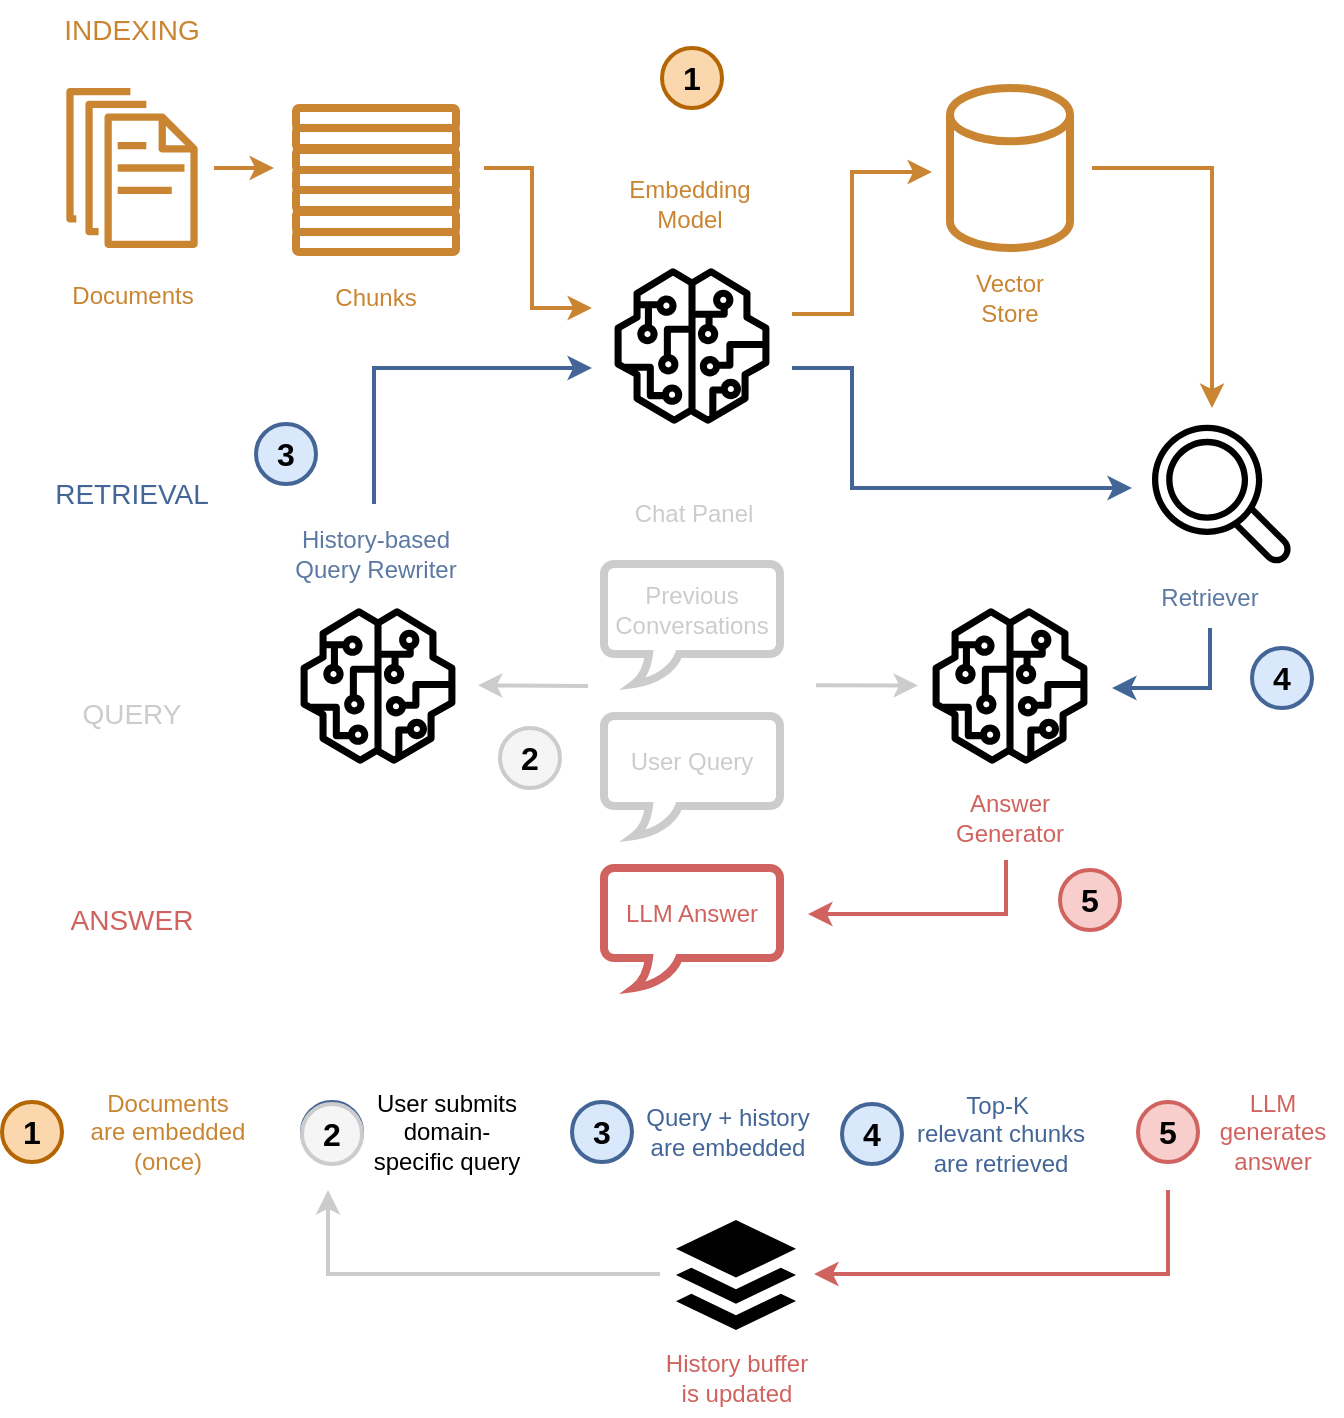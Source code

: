 <mxfile version="28.0.7">
  <diagram name="Page-1" id="A0v4osGbIFXanSQHNsu0">
    <mxGraphModel dx="844" dy="760" grid="1" gridSize="11" guides="1" tooltips="1" connect="1" arrows="1" fold="1" page="1" pageScale="1" pageWidth="1100" pageHeight="850" math="0" shadow="0">
      <root>
        <mxCell id="0" />
        <mxCell id="1" parent="0" />
        <mxCell id="MLRTUsqkNvuf_6sixTTs-123" value="" style="group" vertex="1" connectable="0" parent="1">
          <mxGeometry x="92" y="717" width="670" height="157" as="geometry" />
        </mxCell>
        <mxCell id="MLRTUsqkNvuf_6sixTTs-113" value="5" style="ellipse;whiteSpace=wrap;html=1;aspect=fixed;rotation=0;strokeColor=light-dark(#D0635F,#D0635F);gradientDirection=east;fillColor=#f8cecc;rounded=0;pointerEvents=0;fontFamily=Helvetica;fontSize=16;spacingTop=4;spacingBottom=4;spacingLeft=4;spacingRight=4;points=[];fontStyle=1;gradientColor=none;strokeWidth=2;" vertex="1" parent="MLRTUsqkNvuf_6sixTTs-123">
          <mxGeometry x="568" width="30" height="30" as="geometry" />
        </mxCell>
        <mxCell id="MLRTUsqkNvuf_6sixTTs-110" value="&lt;font style=&quot;color: light-dark(rgb(208, 99, 95), rgb(208, 99, 95));&quot;&gt;LLM generates answer&lt;/font&gt;" style="text;align=center;html=1;verticalAlign=middle;whiteSpace=wrap;rounded=0;" vertex="1" parent="MLRTUsqkNvuf_6sixTTs-123">
          <mxGeometry x="601" width="69" height="30" as="geometry" />
        </mxCell>
        <mxCell id="MLRTUsqkNvuf_6sixTTs-98" value="&lt;font style=&quot;color: light-dark(rgb(201, 133, 49), rgb(201, 133, 49));&quot;&gt;Documents&lt;/font&gt;&lt;div&gt;&lt;font style=&quot;color: light-dark(rgb(201, 133, 49), rgb(201, 133, 49));&quot;&gt;are embedded&lt;/font&gt;&lt;div&gt;&lt;font style=&quot;color: light-dark(rgb(201, 133, 49), rgb(201, 133, 49));&quot;&gt;(once)&lt;/font&gt;&lt;/div&gt;&lt;/div&gt;" style="text;align=center;html=1;verticalAlign=middle;whiteSpace=wrap;rounded=0;" vertex="1" parent="MLRTUsqkNvuf_6sixTTs-123">
          <mxGeometry x="38" width="90" height="30" as="geometry" />
        </mxCell>
        <mxCell id="MLRTUsqkNvuf_6sixTTs-99" value="1" style="ellipse;whiteSpace=wrap;html=1;aspect=fixed;rotation=0;strokeColor=#B46504;gradientDirection=east;fillColor=#fad7ac;rounded=0;pointerEvents=0;fontFamily=Helvetica;fontSize=16;spacingTop=4;spacingBottom=4;spacingLeft=4;spacingRight=4;points=[];fontStyle=1;strokeWidth=2;" vertex="1" parent="MLRTUsqkNvuf_6sixTTs-123">
          <mxGeometry width="30" height="30" as="geometry" />
        </mxCell>
        <mxCell id="MLRTUsqkNvuf_6sixTTs-100" value="2" style="ellipse;whiteSpace=wrap;html=1;aspect=fixed;rotation=0;strokeColor=light-dark(#436697,#436697);gradientDirection=east;fillColor=#dae8fc;rounded=0;pointerEvents=0;fontFamily=Helvetica;fontSize=16;spacingTop=4;spacingBottom=4;spacingLeft=4;spacingRight=4;points=[];fontStyle=1;gradientColor=none;strokeWidth=2;" vertex="1" parent="MLRTUsqkNvuf_6sixTTs-123">
          <mxGeometry x="150" width="30" height="30" as="geometry" />
        </mxCell>
        <mxCell id="MLRTUsqkNvuf_6sixTTs-102" value="&lt;span style=&quot;background-color: transparent;&quot;&gt;&lt;font style=&quot;color: light-dark(rgb(0, 0, 0), rgb(179, 179, 179));&quot;&gt;User submits domain-specific query&lt;/font&gt;&lt;/span&gt;" style="text;align=center;html=1;verticalAlign=middle;whiteSpace=wrap;rounded=0;" vertex="1" parent="MLRTUsqkNvuf_6sixTTs-123">
          <mxGeometry x="184" width="77" height="30" as="geometry" />
        </mxCell>
        <mxCell id="MLRTUsqkNvuf_6sixTTs-103" value="3" style="ellipse;whiteSpace=wrap;html=1;aspect=fixed;rotation=0;strokeColor=light-dark(#436697,#436697);gradientDirection=east;fillColor=#dae8fc;rounded=0;pointerEvents=0;fontFamily=Helvetica;fontSize=16;spacingTop=4;spacingBottom=4;spacingLeft=4;spacingRight=4;points=[];fontStyle=1;gradientColor=none;strokeWidth=2;" vertex="1" parent="MLRTUsqkNvuf_6sixTTs-123">
          <mxGeometry x="285" width="30" height="30" as="geometry" />
        </mxCell>
        <mxCell id="MLRTUsqkNvuf_6sixTTs-104" value="&lt;font style=&quot;color: light-dark(rgb(67, 102, 151), rgb(67, 102, 151));&quot;&gt;Query + history&lt;/font&gt;&lt;div&gt;&lt;font style=&quot;color: light-dark(rgb(67, 102, 151), rgb(67, 102, 151));&quot;&gt;are embedded&lt;/font&gt;&lt;/div&gt;" style="text;align=center;html=1;verticalAlign=middle;whiteSpace=wrap;rounded=0;" vertex="1" parent="MLRTUsqkNvuf_6sixTTs-123">
          <mxGeometry x="319" width="88" height="30" as="geometry" />
        </mxCell>
        <mxCell id="MLRTUsqkNvuf_6sixTTs-106" value="4" style="ellipse;whiteSpace=wrap;html=1;aspect=fixed;rotation=0;strokeColor=light-dark(#436697,#436697);gradientDirection=east;fillColor=#dae8fc;rounded=0;pointerEvents=0;fontFamily=Helvetica;fontSize=16;spacingTop=4;spacingBottom=4;spacingLeft=4;spacingRight=4;points=[];fontStyle=1;gradientColor=none;strokeWidth=2;" vertex="1" parent="MLRTUsqkNvuf_6sixTTs-123">
          <mxGeometry x="420" y="1" width="30" height="30" as="geometry" />
        </mxCell>
        <mxCell id="MLRTUsqkNvuf_6sixTTs-107" value="&lt;font style=&quot;color: light-dark(rgb(67, 102, 151), rgb(67, 102, 151));&quot;&gt;Top-K&amp;nbsp;&lt;/font&gt;&lt;div&gt;&lt;font style=&quot;color: light-dark(rgb(67, 102, 151), rgb(67, 102, 151));&quot;&gt;relevant&amp;nbsp;&lt;/font&gt;&lt;span style=&quot;color: light-dark(rgb(67, 102, 151), rgb(67, 102, 151)); background-color: transparent;&quot;&gt;chunks&lt;/span&gt;&lt;div&gt;&lt;span style=&quot;background-color: transparent;&quot;&gt;&lt;font style=&quot;color: light-dark(rgb(67, 102, 151), rgb(67, 102, 151));&quot;&gt;are retrieved&lt;/font&gt;&lt;/span&gt;&lt;/div&gt;&lt;/div&gt;" style="text;align=center;html=1;verticalAlign=middle;whiteSpace=wrap;rounded=0;" vertex="1" parent="MLRTUsqkNvuf_6sixTTs-123">
          <mxGeometry x="457" y="1" width="85" height="30" as="geometry" />
        </mxCell>
        <mxCell id="MLRTUsqkNvuf_6sixTTs-114" style="edgeStyle=orthogonalEdgeStyle;rounded=0;orthogonalLoop=1;jettySize=auto;html=1;strokeWidth=2;fillColor=#dae8fc;gradientColor=#7ea6e0;strokeColor=light-dark(#D0635F,#D0635F);" edge="1" parent="MLRTUsqkNvuf_6sixTTs-123">
          <mxGeometry relative="1" as="geometry">
            <mxPoint x="406" y="86" as="targetPoint" />
            <mxPoint x="583" y="44" as="sourcePoint" />
            <Array as="points">
              <mxPoint x="583" y="86" />
              <mxPoint x="406" y="86" />
            </Array>
          </mxGeometry>
        </mxCell>
        <mxCell id="MLRTUsqkNvuf_6sixTTs-117" style="edgeStyle=orthogonalEdgeStyle;rounded=0;orthogonalLoop=1;jettySize=auto;html=1;strokeWidth=2;fillColor=#dae8fc;gradientColor=#7ea6e0;strokeColor=light-dark(#CCCCCC,#CCCCCC);" edge="1" parent="MLRTUsqkNvuf_6sixTTs-123">
          <mxGeometry relative="1" as="geometry">
            <mxPoint x="163" y="44" as="targetPoint" />
            <mxPoint x="329" y="86" as="sourcePoint" />
            <Array as="points">
              <mxPoint x="329" y="86" />
              <mxPoint x="163" y="86" />
            </Array>
          </mxGeometry>
        </mxCell>
        <mxCell id="MLRTUsqkNvuf_6sixTTs-119" value="" style="dashed=0;outlineConnect=0;html=1;align=center;labelPosition=center;verticalLabelPosition=bottom;verticalAlign=top;shape=mxgraph.weblogos.buffer;fillColor=light-dark(#D0635F,#D0635F);strokeColor=none;gradientColor=light-dark(#436697,#B3B3B3);gradientDirection=west;" vertex="1" parent="MLRTUsqkNvuf_6sixTTs-123">
          <mxGeometry x="337" y="59" width="60" height="55" as="geometry" />
        </mxCell>
        <mxCell id="MLRTUsqkNvuf_6sixTTs-121" value="&lt;font style=&quot;color: light-dark(rgb(208, 99, 95), rgb(179, 179, 179));&quot;&gt;History buffer is updated&lt;/font&gt;" style="text;align=center;html=1;verticalAlign=middle;whiteSpace=wrap;rounded=0;" vertex="1" parent="MLRTUsqkNvuf_6sixTTs-123">
          <mxGeometry x="326.5" y="119" width="81" height="38" as="geometry" />
        </mxCell>
        <mxCell id="MLRTUsqkNvuf_6sixTTs-124" value="2" style="ellipse;whiteSpace=wrap;html=1;aspect=fixed;rotation=0;strokeColor=light-dark(#CCCCCC,#CCCCCC);gradientDirection=east;fillColor=light-dark(#F5F5F5,#333333);rounded=0;pointerEvents=0;fontFamily=Helvetica;fontSize=16;spacingTop=4;spacingBottom=4;spacingLeft=4;spacingRight=4;points=[];fontStyle=1;gradientColor=none;strokeWidth=2;" vertex="1" parent="MLRTUsqkNvuf_6sixTTs-123">
          <mxGeometry x="150" y="1" width="30" height="30" as="geometry" />
        </mxCell>
        <mxCell id="MLRTUsqkNvuf_6sixTTs-156" value="" style="group" vertex="1" connectable="0" parent="1">
          <mxGeometry x="107" y="166" width="640" height="494" as="geometry" />
        </mxCell>
        <mxCell id="MLRTUsqkNvuf_6sixTTs-6" value="&lt;font style=&quot;color: light-dark(rgb(201, 133, 49), rgb(201, 133, 49));&quot;&gt;Documents&lt;/font&gt;" style="sketch=0;outlineConnect=0;dashed=0;verticalLabelPosition=bottom;verticalAlign=top;align=center;html=1;fontSize=12;fontStyle=0;aspect=fixed;shape=mxgraph.aws4.resourceIcon;resIcon=mxgraph.aws4.documents;fillColor=none;strokeColor=light-dark(#C98531,#C98531);" vertex="1" parent="MLRTUsqkNvuf_6sixTTs-156">
          <mxGeometry y="34" width="100" height="100" as="geometry" />
        </mxCell>
        <mxCell id="MLRTUsqkNvuf_6sixTTs-16" style="edgeStyle=orthogonalEdgeStyle;rounded=0;orthogonalLoop=1;jettySize=auto;html=1;strokeWidth=2;strokeColor=light-dark(#C98531,#C98531);" edge="1" parent="MLRTUsqkNvuf_6sixTTs-156">
          <mxGeometry relative="1" as="geometry">
            <mxPoint x="280" y="154" as="targetPoint" />
            <mxPoint x="226" y="84" as="sourcePoint" />
            <Array as="points">
              <mxPoint x="250" y="84" />
              <mxPoint x="250" y="154" />
            </Array>
          </mxGeometry>
        </mxCell>
        <mxCell id="MLRTUsqkNvuf_6sixTTs-9" value="" style="rounded=1;whiteSpace=wrap;html=1;strokeWidth=4;strokeColor=light-dark(#C98531,#C98531);" vertex="1" parent="MLRTUsqkNvuf_6sixTTs-156">
          <mxGeometry x="132" y="54" width="80" height="10" as="geometry" />
        </mxCell>
        <mxCell id="MLRTUsqkNvuf_6sixTTs-17" style="edgeStyle=orthogonalEdgeStyle;rounded=0;orthogonalLoop=1;jettySize=auto;html=1;strokeWidth=2;strokeColor=light-dark(#C98531,#C98531);" edge="1" parent="MLRTUsqkNvuf_6sixTTs-156">
          <mxGeometry relative="1" as="geometry">
            <mxPoint x="121" y="84" as="targetPoint" />
            <mxPoint x="91" y="84" as="sourcePoint" />
          </mxGeometry>
        </mxCell>
        <mxCell id="MLRTUsqkNvuf_6sixTTs-20" value="" style="strokeWidth=4;html=1;shape=mxgraph.flowchart.database;whiteSpace=wrap;strokeColor=light-dark(#C98531,#C98531);" vertex="1" parent="MLRTUsqkNvuf_6sixTTs-156">
          <mxGeometry x="459" y="44" width="60" height="80" as="geometry" />
        </mxCell>
        <mxCell id="MLRTUsqkNvuf_6sixTTs-22" value="&lt;font style=&quot;color: light-dark(rgb(201, 133, 49), rgb(201, 133, 49));&quot;&gt;Vector Store&lt;/font&gt;" style="text;strokeColor=none;align=center;fillColor=none;html=1;verticalAlign=middle;whiteSpace=wrap;rounded=0;" vertex="1" parent="MLRTUsqkNvuf_6sixTTs-156">
          <mxGeometry x="459" y="134" width="60" height="30" as="geometry" />
        </mxCell>
        <mxCell id="MLRTUsqkNvuf_6sixTTs-25" style="edgeStyle=orthogonalEdgeStyle;rounded=0;orthogonalLoop=1;jettySize=auto;html=1;strokeWidth=2;strokeColor=light-dark(#C98531,#C98531);" edge="1" parent="MLRTUsqkNvuf_6sixTTs-156">
          <mxGeometry relative="1" as="geometry">
            <mxPoint x="450" y="86" as="targetPoint" />
            <mxPoint x="380" y="157" as="sourcePoint" />
            <Array as="points">
              <mxPoint x="410" y="157" />
              <mxPoint x="410" y="86" />
              <mxPoint x="450" y="86" />
            </Array>
          </mxGeometry>
        </mxCell>
        <mxCell id="MLRTUsqkNvuf_6sixTTs-29" value="&lt;font style=&quot;color: light-dark(rgb(204, 204, 204), rgb(204, 204, 204));&quot;&gt;User Query&lt;/font&gt;" style="whiteSpace=wrap;html=1;shape=mxgraph.basic.roundRectCallout;dx=30;dy=15;size=5;boundedLbl=1;strokeWidth=4;fillColor=none;gradientColor=#7ea6e0;strokeColor=light-dark(#CCCCCC,#CCCCCC);" vertex="1" parent="MLRTUsqkNvuf_6sixTTs-156">
          <mxGeometry x="286" y="358" width="88" height="60" as="geometry" />
        </mxCell>
        <mxCell id="MLRTUsqkNvuf_6sixTTs-30" value="&lt;font style=&quot;color: light-dark(rgb(204, 204, 204), rgb(204, 204, 204));&quot;&gt;Previous Conversations&lt;/font&gt;" style="whiteSpace=wrap;html=1;shape=mxgraph.basic.roundRectCallout;dx=30;dy=15;size=5;boundedLbl=1;strokeWidth=4;gradientDirection=east;fillColor=none;gradientColor=#7ea6e0;strokeColor=light-dark(#CCCCCC,#CCCCCC);" vertex="1" parent="MLRTUsqkNvuf_6sixTTs-156">
          <mxGeometry x="286" y="282" width="88" height="60" as="geometry" />
        </mxCell>
        <mxCell id="MLRTUsqkNvuf_6sixTTs-31" value="&lt;font style=&quot;color: light-dark(rgb(208, 99, 95), rgb(208, 99, 95));&quot;&gt;LLM Answer&lt;/font&gt;" style="whiteSpace=wrap;html=1;shape=mxgraph.basic.roundRectCallout;dx=30;dy=15;size=5;boundedLbl=1;strokeWidth=4;fillColor=none;gradientColor=#ea6b66;strokeColor=light-dark(#D0635F,#D0635F);" vertex="1" parent="MLRTUsqkNvuf_6sixTTs-156">
          <mxGeometry x="286" y="434" width="88" height="60" as="geometry" />
        </mxCell>
        <mxCell id="MLRTUsqkNvuf_6sixTTs-47" value="" style="edgeStyle=orthogonalEdgeStyle;rounded=0;orthogonalLoop=1;jettySize=auto;html=1;strokeWidth=2;fillColor=#dae8fc;gradientColor=#7ea6e0;strokeColor=light-dark(#436697,#436697);" edge="1" parent="MLRTUsqkNvuf_6sixTTs-156">
          <mxGeometry relative="1" as="geometry">
            <mxPoint x="171" y="252" as="sourcePoint" />
            <mxPoint x="280" y="184" as="targetPoint" />
            <Array as="points">
              <mxPoint x="171" y="184" />
              <mxPoint x="280" y="184" />
            </Array>
          </mxGeometry>
        </mxCell>
        <mxCell id="MLRTUsqkNvuf_6sixTTs-34" value="" style="sketch=0;outlineConnect=0;gradientColor=light-dark(#CCCCCC,#CCCCCC);fillColor=light-dark(#436697,#436697);strokeColor=#6c8ebf;dashed=0;verticalLabelPosition=bottom;verticalAlign=top;align=center;html=1;fontSize=12;fontStyle=0;aspect=fixed;pointerEvents=1;shape=mxgraph.aws4.sagemaker_model;strokeWidth=1;gradientDirection=south;" vertex="1" parent="MLRTUsqkNvuf_6sixTTs-156">
          <mxGeometry x="134" y="304" width="78" height="78" as="geometry" />
        </mxCell>
        <mxCell id="MLRTUsqkNvuf_6sixTTs-46" value="" style="sketch=0;outlineConnect=0;gradientColor=light-dark(#436697,#436697);fillColor=light-dark(#C98531,#C98531);strokeColor=#d79b00;dashed=0;verticalLabelPosition=bottom;verticalAlign=top;align=center;html=1;fontSize=12;fontStyle=0;aspect=fixed;pointerEvents=1;shape=mxgraph.aws4.sagemaker_model;strokeWidth=1;" vertex="1" parent="MLRTUsqkNvuf_6sixTTs-156">
          <mxGeometry x="291" y="134" width="78" height="78" as="geometry" />
        </mxCell>
        <mxCell id="MLRTUsqkNvuf_6sixTTs-49" value="" style="sketch=0;outlineConnect=0;fillColor=light-dark(#C98531,#C98531);strokeColor=#d79b00;dashed=0;verticalLabelPosition=bottom;verticalAlign=top;align=center;html=1;fontSize=12;fontStyle=0;aspect=fixed;pointerEvents=1;shape=mxgraph.aws4.magnifying_glass_2;gradientColor=light-dark(#436697,#436697);" vertex="1" parent="MLRTUsqkNvuf_6sixTTs-156">
          <mxGeometry x="560" y="212" width="70" height="70" as="geometry" />
        </mxCell>
        <mxCell id="MLRTUsqkNvuf_6sixTTs-50" value="" style="sketch=0;outlineConnect=0;fillColor=light-dark(#436697,#436697);strokeColor=none;dashed=0;verticalLabelPosition=bottom;verticalAlign=top;align=center;html=1;fontSize=12;fontStyle=0;aspect=fixed;pointerEvents=1;shape=mxgraph.aws4.sagemaker_model;strokeWidth=1;gradientColor=light-dark(#D0635F,#D0635F)" vertex="1" parent="MLRTUsqkNvuf_6sixTTs-156">
          <mxGeometry x="450" y="304" width="78" height="78" as="geometry" />
        </mxCell>
        <mxCell id="MLRTUsqkNvuf_6sixTTs-51" style="edgeStyle=orthogonalEdgeStyle;rounded=0;orthogonalLoop=1;jettySize=auto;html=1;strokeWidth=2;strokeColor=light-dark(#C98531,#C98531);" edge="1" parent="MLRTUsqkNvuf_6sixTTs-156">
          <mxGeometry relative="1" as="geometry">
            <mxPoint x="590" y="204" as="targetPoint" />
            <mxPoint x="530" y="84" as="sourcePoint" />
            <Array as="points">
              <mxPoint x="590" y="84" />
              <mxPoint x="590" y="204" />
            </Array>
          </mxGeometry>
        </mxCell>
        <mxCell id="MLRTUsqkNvuf_6sixTTs-53" style="edgeStyle=orthogonalEdgeStyle;rounded=0;orthogonalLoop=1;jettySize=auto;html=1;strokeWidth=2;fillColor=#dae8fc;gradientColor=#7ea6e0;strokeColor=light-dark(#436697,#436697);" edge="1" parent="MLRTUsqkNvuf_6sixTTs-156">
          <mxGeometry relative="1" as="geometry">
            <mxPoint x="550" y="244" as="targetPoint" />
            <mxPoint x="380" y="184" as="sourcePoint" />
            <Array as="points">
              <mxPoint x="410" y="184" />
              <mxPoint x="410" y="244" />
            </Array>
          </mxGeometry>
        </mxCell>
        <mxCell id="MLRTUsqkNvuf_6sixTTs-56" style="edgeStyle=orthogonalEdgeStyle;rounded=0;orthogonalLoop=1;jettySize=auto;html=1;strokeWidth=2;exitX=0.5;exitY=1;exitDx=0;exitDy=0;fillColor=#dae8fc;gradientColor=#7ea6e0;strokeColor=light-dark(#436697,#436697);" edge="1" parent="MLRTUsqkNvuf_6sixTTs-156" source="MLRTUsqkNvuf_6sixTTs-78">
          <mxGeometry relative="1" as="geometry">
            <mxPoint x="540" y="344" as="targetPoint" />
            <mxPoint x="600" y="324" as="sourcePoint" />
            <Array as="points">
              <mxPoint x="589" y="344" />
            </Array>
          </mxGeometry>
        </mxCell>
        <mxCell id="MLRTUsqkNvuf_6sixTTs-58" style="edgeStyle=orthogonalEdgeStyle;rounded=0;orthogonalLoop=1;jettySize=auto;html=1;strokeWidth=2;fillColor=#f8cecc;gradientColor=#ea6b66;strokeColor=light-dark(#D0635F,#D0635F);" edge="1" parent="MLRTUsqkNvuf_6sixTTs-156">
          <mxGeometry relative="1" as="geometry">
            <mxPoint x="388" y="457" as="targetPoint" />
            <mxPoint x="487" y="430" as="sourcePoint" />
            <Array as="points">
              <mxPoint x="487" y="430" />
              <mxPoint x="487" y="457" />
            </Array>
          </mxGeometry>
        </mxCell>
        <mxCell id="MLRTUsqkNvuf_6sixTTs-68" value="" style="rounded=1;whiteSpace=wrap;html=1;strokeWidth=4;strokeColor=light-dark(#C98531,#C98531);" vertex="1" parent="MLRTUsqkNvuf_6sixTTs-156">
          <mxGeometry x="132" y="64" width="80" height="10" as="geometry" />
        </mxCell>
        <mxCell id="MLRTUsqkNvuf_6sixTTs-69" value="" style="rounded=1;whiteSpace=wrap;html=1;strokeWidth=4;strokeColor=light-dark(#C98531,#C98531);" vertex="1" parent="MLRTUsqkNvuf_6sixTTs-156">
          <mxGeometry x="132" y="75" width="80" height="10" as="geometry" />
        </mxCell>
        <mxCell id="MLRTUsqkNvuf_6sixTTs-71" value="" style="rounded=1;whiteSpace=wrap;html=1;strokeWidth=4;strokeColor=light-dark(#C98531,#C98531);" vertex="1" parent="MLRTUsqkNvuf_6sixTTs-156">
          <mxGeometry x="132" y="85" width="80" height="10" as="geometry" />
        </mxCell>
        <mxCell id="MLRTUsqkNvuf_6sixTTs-72" value="" style="rounded=1;whiteSpace=wrap;html=1;strokeWidth=4;strokeColor=light-dark(#C98531,#C98531);" vertex="1" parent="MLRTUsqkNvuf_6sixTTs-156">
          <mxGeometry x="132" y="95" width="80" height="10" as="geometry" />
        </mxCell>
        <mxCell id="MLRTUsqkNvuf_6sixTTs-73" value="" style="rounded=1;whiteSpace=wrap;html=1;strokeWidth=4;strokeColor=light-dark(#C98531,#C98531);" vertex="1" parent="MLRTUsqkNvuf_6sixTTs-156">
          <mxGeometry x="132" y="106" width="80" height="10" as="geometry" />
        </mxCell>
        <mxCell id="MLRTUsqkNvuf_6sixTTs-74" value="" style="rounded=1;whiteSpace=wrap;html=1;strokeWidth=4;strokeColor=light-dark(#C98531,#C98531);" vertex="1" parent="MLRTUsqkNvuf_6sixTTs-156">
          <mxGeometry x="132" y="116" width="80" height="10" as="geometry" />
        </mxCell>
        <mxCell id="MLRTUsqkNvuf_6sixTTs-75" value="&lt;font style=&quot;color: light-dark(rgb(201, 133, 49), rgb(201, 133, 49));&quot;&gt;Chunks&lt;/font&gt;" style="text;strokeColor=none;align=center;fillColor=none;html=1;verticalAlign=middle;whiteSpace=wrap;rounded=0;" vertex="1" parent="MLRTUsqkNvuf_6sixTTs-156">
          <mxGeometry x="142" y="134" width="60" height="30" as="geometry" />
        </mxCell>
        <mxCell id="MLRTUsqkNvuf_6sixTTs-76" value="&lt;div&gt;&lt;font style=&quot;color: light-dark(rgb(201, 133, 49), rgb(201, 133, 49));&quot;&gt;Embedding Model&lt;/font&gt;&lt;/div&gt;" style="text;strokeColor=none;align=center;fillColor=none;html=1;verticalAlign=middle;whiteSpace=wrap;rounded=0;" vertex="1" parent="MLRTUsqkNvuf_6sixTTs-156">
          <mxGeometry x="299" y="87" width="60" height="30" as="geometry" />
        </mxCell>
        <mxCell id="MLRTUsqkNvuf_6sixTTs-77" value="&lt;font style=&quot;color: light-dark(rgb(208, 99, 95), rgb(208, 99, 95));&quot;&gt;Answer Generator&lt;/font&gt;" style="text;strokeColor=none;align=center;fillColor=none;html=1;verticalAlign=middle;whiteSpace=wrap;rounded=0;" vertex="1" parent="MLRTUsqkNvuf_6sixTTs-156">
          <mxGeometry x="444" y="394" width="90" height="30" as="geometry" />
        </mxCell>
        <mxCell id="MLRTUsqkNvuf_6sixTTs-78" value="&lt;font style=&quot;color: light-dark(rgb(92, 121, 163), rgb(92, 121, 163));&quot;&gt;Retriever&lt;/font&gt;" style="text;strokeColor=none;align=center;fillColor=none;html=1;verticalAlign=middle;whiteSpace=wrap;rounded=0;" vertex="1" parent="MLRTUsqkNvuf_6sixTTs-156">
          <mxGeometry x="544" y="284" width="90" height="30" as="geometry" />
        </mxCell>
        <mxCell id="MLRTUsqkNvuf_6sixTTs-85" value="&lt;font style=&quot;font-size: 14px; color: light-dark(rgb(201, 133, 49), rgb(201, 133, 49));&quot;&gt;INDEXING&lt;/font&gt;" style="text;strokeColor=none;align=center;fillColor=none;html=1;verticalAlign=middle;whiteSpace=wrap;rounded=0;" vertex="1" parent="MLRTUsqkNvuf_6sixTTs-156">
          <mxGeometry x="10" width="80" height="30" as="geometry" />
        </mxCell>
        <mxCell id="MLRTUsqkNvuf_6sixTTs-86" value="&lt;span style=&quot;font-size: 14px;&quot;&gt;&lt;font style=&quot;color: light-dark(rgb(67, 102, 151), rgb(67, 102, 151));&quot;&gt;RETRIEVAL&lt;/font&gt;&lt;/span&gt;" style="text;strokeColor=none;align=center;fillColor=none;html=1;verticalAlign=middle;whiteSpace=wrap;rounded=0;" vertex="1" parent="MLRTUsqkNvuf_6sixTTs-156">
          <mxGeometry x="10" y="232" width="80" height="30" as="geometry" />
        </mxCell>
        <mxCell id="MLRTUsqkNvuf_6sixTTs-87" value="&lt;font color=&quot;#d0635f&quot;&gt;&lt;span style=&quot;font-size: 14px;&quot;&gt;ANSWER&lt;/span&gt;&lt;/font&gt;" style="text;strokeColor=none;align=center;fillColor=none;html=1;verticalAlign=middle;whiteSpace=wrap;rounded=0;" vertex="1" parent="MLRTUsqkNvuf_6sixTTs-156">
          <mxGeometry x="10" y="445" width="80" height="30" as="geometry" />
        </mxCell>
        <mxCell id="MLRTUsqkNvuf_6sixTTs-93" value="1" style="ellipse;whiteSpace=wrap;html=1;aspect=fixed;rotation=0;strokeColor=#B46504;gradientDirection=east;fillColor=#fad7ac;rounded=0;pointerEvents=0;fontFamily=Helvetica;fontSize=16;spacingTop=4;spacingBottom=4;spacingLeft=4;spacingRight=4;points=[];fontStyle=1;strokeWidth=2;" vertex="1" parent="MLRTUsqkNvuf_6sixTTs-156">
          <mxGeometry x="315" y="24" width="30" height="30" as="geometry" />
        </mxCell>
        <mxCell id="MLRTUsqkNvuf_6sixTTs-94" value="3" style="ellipse;whiteSpace=wrap;html=1;aspect=fixed;rotation=0;strokeColor=light-dark(#436697,#436697);gradientDirection=east;fillColor=#dae8fc;rounded=0;pointerEvents=0;fontFamily=Helvetica;fontSize=16;spacingTop=4;spacingBottom=4;spacingLeft=4;spacingRight=4;points=[];fontStyle=1;gradientColor=none;strokeWidth=2;" vertex="1" parent="MLRTUsqkNvuf_6sixTTs-156">
          <mxGeometry x="112" y="212" width="30" height="30" as="geometry" />
        </mxCell>
        <mxCell id="MLRTUsqkNvuf_6sixTTs-96" value="5" style="ellipse;whiteSpace=wrap;html=1;aspect=fixed;rotation=0;strokeColor=light-dark(#D0635F,#D0635F);gradientDirection=east;fillColor=#f8cecc;rounded=0;pointerEvents=0;fontFamily=Helvetica;fontSize=16;spacingTop=4;spacingBottom=4;spacingLeft=4;spacingRight=4;points=[];fontStyle=1;gradientColor=none;strokeWidth=2;" vertex="1" parent="MLRTUsqkNvuf_6sixTTs-156">
          <mxGeometry x="514" y="435" width="30" height="30" as="geometry" />
        </mxCell>
        <mxCell id="MLRTUsqkNvuf_6sixTTs-97" value="4" style="ellipse;whiteSpace=wrap;html=1;aspect=fixed;rotation=0;strokeColor=light-dark(#436697,#436697);gradientDirection=east;fillColor=#dae8fc;rounded=0;pointerEvents=0;fontFamily=Helvetica;fontSize=16;spacingTop=4;spacingBottom=4;spacingLeft=4;spacingRight=4;points=[];fontStyle=1;gradientColor=none;strokeWidth=2;" vertex="1" parent="MLRTUsqkNvuf_6sixTTs-156">
          <mxGeometry x="610" y="324" width="30" height="30" as="geometry" />
        </mxCell>
        <mxCell id="MLRTUsqkNvuf_6sixTTs-108" value="2" style="ellipse;whiteSpace=wrap;html=1;aspect=fixed;rotation=0;strokeColor=light-dark(#CCCCCC,#CCCCCC);gradientDirection=east;fillColor=light-dark(#F5F5F5,#333333);rounded=0;pointerEvents=0;fontFamily=Helvetica;fontSize=16;spacingTop=4;spacingBottom=4;spacingLeft=4;spacingRight=4;points=[];fontStyle=1;gradientColor=none;strokeWidth=2;" vertex="1" parent="MLRTUsqkNvuf_6sixTTs-156">
          <mxGeometry x="234" y="364" width="30" height="30" as="geometry" />
        </mxCell>
        <mxCell id="MLRTUsqkNvuf_6sixTTs-35" value="&lt;font style=&quot;color: light-dark(rgb(92, 121, 163), rgb(92, 121, 163));&quot;&gt;History-based Query Rewriter&lt;/font&gt;" style="text;strokeColor=none;align=center;fillColor=none;html=1;verticalAlign=middle;whiteSpace=wrap;rounded=0;" vertex="1" parent="MLRTUsqkNvuf_6sixTTs-156">
          <mxGeometry x="127" y="262" width="90" height="30" as="geometry" />
        </mxCell>
        <mxCell id="MLRTUsqkNvuf_6sixTTs-127" value="&lt;span style=&quot;font-size: 14px;&quot;&gt;&lt;font style=&quot;color: light-dark(rgb(204, 204, 204), rgb(204, 204, 204));&quot;&gt;QUERY&lt;/font&gt;&lt;/span&gt;" style="text;strokeColor=none;align=center;fillColor=none;html=1;verticalAlign=middle;whiteSpace=wrap;rounded=0;" vertex="1" parent="MLRTUsqkNvuf_6sixTTs-156">
          <mxGeometry x="10" y="342" width="80" height="30" as="geometry" />
        </mxCell>
        <mxCell id="MLRTUsqkNvuf_6sixTTs-150" value="&lt;font style=&quot;color: light-dark(rgb(204, 204, 204), rgb(204, 204, 204));&quot;&gt;Chat Panel&lt;/font&gt;" style="text;strokeColor=none;align=center;fillColor=none;html=1;verticalAlign=middle;whiteSpace=wrap;rounded=0;" vertex="1" parent="MLRTUsqkNvuf_6sixTTs-156">
          <mxGeometry x="291" y="242" width="80" height="30" as="geometry" />
        </mxCell>
        <mxCell id="MLRTUsqkNvuf_6sixTTs-151" style="edgeStyle=orthogonalEdgeStyle;rounded=0;orthogonalLoop=1;jettySize=auto;html=1;strokeWidth=2;fillColor=#dae8fc;gradientColor=#7ea6e0;strokeColor=light-dark(#CCCCCC,#CCCCCC);endArrow=classic;endFill=1;" edge="1" parent="MLRTUsqkNvuf_6sixTTs-156">
          <mxGeometry relative="1" as="geometry">
            <mxPoint x="443" y="342.66" as="targetPoint" />
            <mxPoint x="392" y="342.66" as="sourcePoint" />
            <Array as="points">
              <mxPoint x="442.98" y="342.32" />
            </Array>
          </mxGeometry>
        </mxCell>
        <mxCell id="MLRTUsqkNvuf_6sixTTs-152" value="" style="edgeStyle=none;orthogonalLoop=1;jettySize=auto;html=1;rounded=0;strokeWidth=2;strokeColor=light-dark(#CCCCCC,#CCCCCC);" edge="1" parent="MLRTUsqkNvuf_6sixTTs-156">
          <mxGeometry width="80" relative="1" as="geometry">
            <mxPoint x="278" y="343" as="sourcePoint" />
            <mxPoint x="223" y="342.66" as="targetPoint" />
            <Array as="points" />
          </mxGeometry>
        </mxCell>
      </root>
    </mxGraphModel>
  </diagram>
</mxfile>

